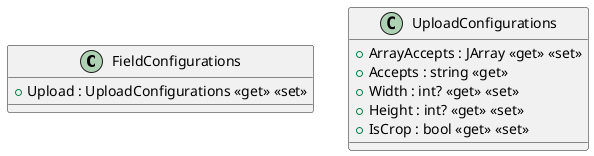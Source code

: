 @startuml
class FieldConfigurations {
    + Upload : UploadConfigurations <<get>> <<set>>
}
class UploadConfigurations {
    + ArrayAccepts : JArray <<get>> <<set>>
    + Accepts : string <<get>>
    + Width : int? <<get>> <<set>>
    + Height : int? <<get>> <<set>>
    + IsCrop : bool <<get>> <<set>>
}
@enduml

